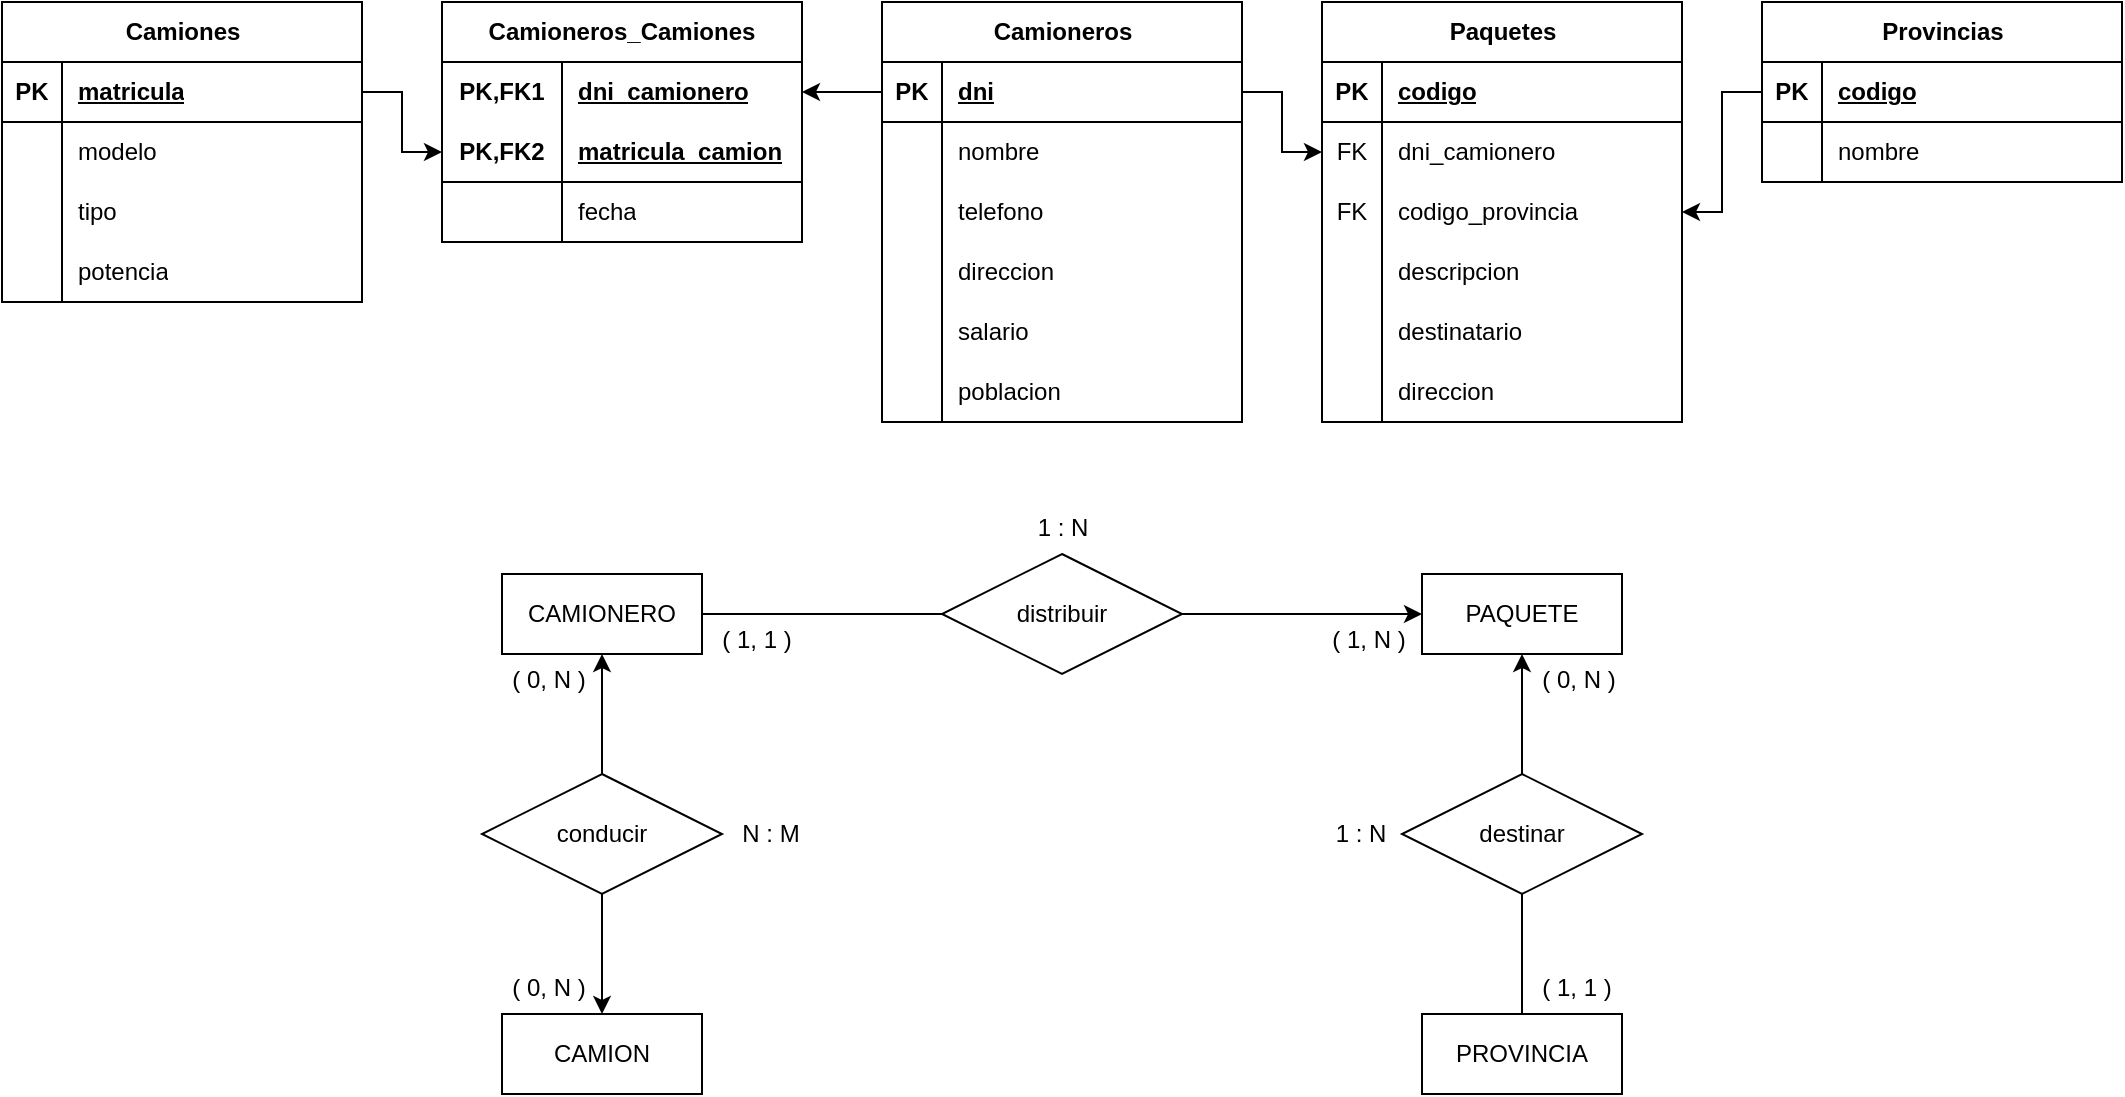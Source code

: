 <mxfile version="23.1.5" type="device">
  <diagram name="Page-1" id="xD801_ucFq414uZnRlKG">
    <mxGraphModel dx="1674" dy="843" grid="0" gridSize="10" guides="1" tooltips="1" connect="1" arrows="1" fold="1" page="1" pageScale="1" pageWidth="1100" pageHeight="850" math="0" shadow="0">
      <root>
        <mxCell id="0" />
        <mxCell id="1" parent="0" />
        <mxCell id="CwdWJt0LcV5zlP6j3XG7-1" value="Camioneros" style="shape=table;startSize=30;container=1;collapsible=1;childLayout=tableLayout;fixedRows=1;rowLines=0;fontStyle=1;align=center;resizeLast=1;html=1;" parent="1" vertex="1">
          <mxGeometry x="460" y="152" width="180" height="210" as="geometry" />
        </mxCell>
        <mxCell id="CwdWJt0LcV5zlP6j3XG7-2" value="" style="shape=tableRow;horizontal=0;startSize=0;swimlaneHead=0;swimlaneBody=0;fillColor=none;collapsible=0;dropTarget=0;points=[[0,0.5],[1,0.5]];portConstraint=eastwest;top=0;left=0;right=0;bottom=1;" parent="CwdWJt0LcV5zlP6j3XG7-1" vertex="1">
          <mxGeometry y="30" width="180" height="30" as="geometry" />
        </mxCell>
        <mxCell id="CwdWJt0LcV5zlP6j3XG7-3" value="PK" style="shape=partialRectangle;connectable=0;fillColor=none;top=0;left=0;bottom=0;right=0;fontStyle=1;overflow=hidden;whiteSpace=wrap;html=1;" parent="CwdWJt0LcV5zlP6j3XG7-2" vertex="1">
          <mxGeometry width="30" height="30" as="geometry">
            <mxRectangle width="30" height="30" as="alternateBounds" />
          </mxGeometry>
        </mxCell>
        <mxCell id="CwdWJt0LcV5zlP6j3XG7-4" value="dni" style="shape=partialRectangle;connectable=0;fillColor=none;top=0;left=0;bottom=0;right=0;align=left;spacingLeft=6;fontStyle=5;overflow=hidden;whiteSpace=wrap;html=1;" parent="CwdWJt0LcV5zlP6j3XG7-2" vertex="1">
          <mxGeometry x="30" width="150" height="30" as="geometry">
            <mxRectangle width="150" height="30" as="alternateBounds" />
          </mxGeometry>
        </mxCell>
        <mxCell id="CwdWJt0LcV5zlP6j3XG7-5" value="" style="shape=tableRow;horizontal=0;startSize=0;swimlaneHead=0;swimlaneBody=0;fillColor=none;collapsible=0;dropTarget=0;points=[[0,0.5],[1,0.5]];portConstraint=eastwest;top=0;left=0;right=0;bottom=0;" parent="CwdWJt0LcV5zlP6j3XG7-1" vertex="1">
          <mxGeometry y="60" width="180" height="30" as="geometry" />
        </mxCell>
        <mxCell id="CwdWJt0LcV5zlP6j3XG7-6" value="" style="shape=partialRectangle;connectable=0;fillColor=none;top=0;left=0;bottom=0;right=0;editable=1;overflow=hidden;whiteSpace=wrap;html=1;" parent="CwdWJt0LcV5zlP6j3XG7-5" vertex="1">
          <mxGeometry width="30" height="30" as="geometry">
            <mxRectangle width="30" height="30" as="alternateBounds" />
          </mxGeometry>
        </mxCell>
        <mxCell id="CwdWJt0LcV5zlP6j3XG7-7" value="nombre" style="shape=partialRectangle;connectable=0;fillColor=none;top=0;left=0;bottom=0;right=0;align=left;spacingLeft=6;overflow=hidden;whiteSpace=wrap;html=1;" parent="CwdWJt0LcV5zlP6j3XG7-5" vertex="1">
          <mxGeometry x="30" width="150" height="30" as="geometry">
            <mxRectangle width="150" height="30" as="alternateBounds" />
          </mxGeometry>
        </mxCell>
        <mxCell id="CwdWJt0LcV5zlP6j3XG7-8" value="" style="shape=tableRow;horizontal=0;startSize=0;swimlaneHead=0;swimlaneBody=0;fillColor=none;collapsible=0;dropTarget=0;points=[[0,0.5],[1,0.5]];portConstraint=eastwest;top=0;left=0;right=0;bottom=0;" parent="CwdWJt0LcV5zlP6j3XG7-1" vertex="1">
          <mxGeometry y="90" width="180" height="30" as="geometry" />
        </mxCell>
        <mxCell id="CwdWJt0LcV5zlP6j3XG7-9" value="" style="shape=partialRectangle;connectable=0;fillColor=none;top=0;left=0;bottom=0;right=0;editable=1;overflow=hidden;whiteSpace=wrap;html=1;" parent="CwdWJt0LcV5zlP6j3XG7-8" vertex="1">
          <mxGeometry width="30" height="30" as="geometry">
            <mxRectangle width="30" height="30" as="alternateBounds" />
          </mxGeometry>
        </mxCell>
        <mxCell id="CwdWJt0LcV5zlP6j3XG7-10" value="telefono" style="shape=partialRectangle;connectable=0;fillColor=none;top=0;left=0;bottom=0;right=0;align=left;spacingLeft=6;overflow=hidden;whiteSpace=wrap;html=1;" parent="CwdWJt0LcV5zlP6j3XG7-8" vertex="1">
          <mxGeometry x="30" width="150" height="30" as="geometry">
            <mxRectangle width="150" height="30" as="alternateBounds" />
          </mxGeometry>
        </mxCell>
        <mxCell id="CwdWJt0LcV5zlP6j3XG7-11" value="" style="shape=tableRow;horizontal=0;startSize=0;swimlaneHead=0;swimlaneBody=0;fillColor=none;collapsible=0;dropTarget=0;points=[[0,0.5],[1,0.5]];portConstraint=eastwest;top=0;left=0;right=0;bottom=0;" parent="CwdWJt0LcV5zlP6j3XG7-1" vertex="1">
          <mxGeometry y="120" width="180" height="30" as="geometry" />
        </mxCell>
        <mxCell id="CwdWJt0LcV5zlP6j3XG7-12" value="" style="shape=partialRectangle;connectable=0;fillColor=none;top=0;left=0;bottom=0;right=0;editable=1;overflow=hidden;whiteSpace=wrap;html=1;" parent="CwdWJt0LcV5zlP6j3XG7-11" vertex="1">
          <mxGeometry width="30" height="30" as="geometry">
            <mxRectangle width="30" height="30" as="alternateBounds" />
          </mxGeometry>
        </mxCell>
        <mxCell id="CwdWJt0LcV5zlP6j3XG7-13" value="direccion" style="shape=partialRectangle;connectable=0;fillColor=none;top=0;left=0;bottom=0;right=0;align=left;spacingLeft=6;overflow=hidden;whiteSpace=wrap;html=1;" parent="CwdWJt0LcV5zlP6j3XG7-11" vertex="1">
          <mxGeometry x="30" width="150" height="30" as="geometry">
            <mxRectangle width="150" height="30" as="alternateBounds" />
          </mxGeometry>
        </mxCell>
        <mxCell id="CwdWJt0LcV5zlP6j3XG7-14" value="" style="shape=tableRow;horizontal=0;startSize=0;swimlaneHead=0;swimlaneBody=0;fillColor=none;collapsible=0;dropTarget=0;points=[[0,0.5],[1,0.5]];portConstraint=eastwest;top=0;left=0;right=0;bottom=0;" parent="CwdWJt0LcV5zlP6j3XG7-1" vertex="1">
          <mxGeometry y="150" width="180" height="30" as="geometry" />
        </mxCell>
        <mxCell id="CwdWJt0LcV5zlP6j3XG7-15" value="" style="shape=partialRectangle;connectable=0;fillColor=none;top=0;left=0;bottom=0;right=0;editable=1;overflow=hidden;whiteSpace=wrap;html=1;" parent="CwdWJt0LcV5zlP6j3XG7-14" vertex="1">
          <mxGeometry width="30" height="30" as="geometry">
            <mxRectangle width="30" height="30" as="alternateBounds" />
          </mxGeometry>
        </mxCell>
        <mxCell id="CwdWJt0LcV5zlP6j3XG7-16" value="salario" style="shape=partialRectangle;connectable=0;fillColor=none;top=0;left=0;bottom=0;right=0;align=left;spacingLeft=6;overflow=hidden;whiteSpace=wrap;html=1;" parent="CwdWJt0LcV5zlP6j3XG7-14" vertex="1">
          <mxGeometry x="30" width="150" height="30" as="geometry">
            <mxRectangle width="150" height="30" as="alternateBounds" />
          </mxGeometry>
        </mxCell>
        <mxCell id="CwdWJt0LcV5zlP6j3XG7-17" value="" style="shape=tableRow;horizontal=0;startSize=0;swimlaneHead=0;swimlaneBody=0;fillColor=none;collapsible=0;dropTarget=0;points=[[0,0.5],[1,0.5]];portConstraint=eastwest;top=0;left=0;right=0;bottom=0;" parent="CwdWJt0LcV5zlP6j3XG7-1" vertex="1">
          <mxGeometry y="180" width="180" height="30" as="geometry" />
        </mxCell>
        <mxCell id="CwdWJt0LcV5zlP6j3XG7-18" value="" style="shape=partialRectangle;connectable=0;fillColor=none;top=0;left=0;bottom=0;right=0;editable=1;overflow=hidden;whiteSpace=wrap;html=1;" parent="CwdWJt0LcV5zlP6j3XG7-17" vertex="1">
          <mxGeometry width="30" height="30" as="geometry">
            <mxRectangle width="30" height="30" as="alternateBounds" />
          </mxGeometry>
        </mxCell>
        <mxCell id="CwdWJt0LcV5zlP6j3XG7-19" value="poblacion" style="shape=partialRectangle;connectable=0;fillColor=none;top=0;left=0;bottom=0;right=0;align=left;spacingLeft=6;overflow=hidden;whiteSpace=wrap;html=1;" parent="CwdWJt0LcV5zlP6j3XG7-17" vertex="1">
          <mxGeometry x="30" width="150" height="30" as="geometry">
            <mxRectangle width="150" height="30" as="alternateBounds" />
          </mxGeometry>
        </mxCell>
        <mxCell id="pIpYJvi81pZI3dwIrz2f-1" value="Paquetes" style="shape=table;startSize=30;container=1;collapsible=1;childLayout=tableLayout;fixedRows=1;rowLines=0;fontStyle=1;align=center;resizeLast=1;html=1;" parent="1" vertex="1">
          <mxGeometry x="680" y="152" width="180" height="210" as="geometry" />
        </mxCell>
        <mxCell id="pIpYJvi81pZI3dwIrz2f-2" value="" style="shape=tableRow;horizontal=0;startSize=0;swimlaneHead=0;swimlaneBody=0;fillColor=none;collapsible=0;dropTarget=0;points=[[0,0.5],[1,0.5]];portConstraint=eastwest;top=0;left=0;right=0;bottom=1;" parent="pIpYJvi81pZI3dwIrz2f-1" vertex="1">
          <mxGeometry y="30" width="180" height="30" as="geometry" />
        </mxCell>
        <mxCell id="pIpYJvi81pZI3dwIrz2f-3" value="PK" style="shape=partialRectangle;connectable=0;fillColor=none;top=0;left=0;bottom=0;right=0;fontStyle=1;overflow=hidden;whiteSpace=wrap;html=1;" parent="pIpYJvi81pZI3dwIrz2f-2" vertex="1">
          <mxGeometry width="30" height="30" as="geometry">
            <mxRectangle width="30" height="30" as="alternateBounds" />
          </mxGeometry>
        </mxCell>
        <mxCell id="pIpYJvi81pZI3dwIrz2f-4" value="codigo" style="shape=partialRectangle;connectable=0;fillColor=none;top=0;left=0;bottom=0;right=0;align=left;spacingLeft=6;fontStyle=5;overflow=hidden;whiteSpace=wrap;html=1;" parent="pIpYJvi81pZI3dwIrz2f-2" vertex="1">
          <mxGeometry x="30" width="150" height="30" as="geometry">
            <mxRectangle width="150" height="30" as="alternateBounds" />
          </mxGeometry>
        </mxCell>
        <mxCell id="pIpYJvi81pZI3dwIrz2f-95" value="" style="shape=tableRow;horizontal=0;startSize=0;swimlaneHead=0;swimlaneBody=0;fillColor=none;collapsible=0;dropTarget=0;points=[[0,0.5],[1,0.5]];portConstraint=eastwest;top=0;left=0;right=0;bottom=0;" parent="pIpYJvi81pZI3dwIrz2f-1" vertex="1">
          <mxGeometry y="60" width="180" height="30" as="geometry" />
        </mxCell>
        <mxCell id="pIpYJvi81pZI3dwIrz2f-96" value="FK" style="shape=partialRectangle;connectable=0;fillColor=none;top=0;left=0;bottom=0;right=0;fontStyle=0;overflow=hidden;whiteSpace=wrap;html=1;" parent="pIpYJvi81pZI3dwIrz2f-95" vertex="1">
          <mxGeometry width="30" height="30" as="geometry">
            <mxRectangle width="30" height="30" as="alternateBounds" />
          </mxGeometry>
        </mxCell>
        <mxCell id="pIpYJvi81pZI3dwIrz2f-97" value="dni_camionero" style="shape=partialRectangle;connectable=0;fillColor=none;top=0;left=0;bottom=0;right=0;align=left;spacingLeft=6;fontStyle=0;overflow=hidden;whiteSpace=wrap;html=1;" parent="pIpYJvi81pZI3dwIrz2f-95" vertex="1">
          <mxGeometry x="30" width="150" height="30" as="geometry">
            <mxRectangle width="150" height="30" as="alternateBounds" />
          </mxGeometry>
        </mxCell>
        <mxCell id="pIpYJvi81pZI3dwIrz2f-98" value="" style="shape=tableRow;horizontal=0;startSize=0;swimlaneHead=0;swimlaneBody=0;fillColor=none;collapsible=0;dropTarget=0;points=[[0,0.5],[1,0.5]];portConstraint=eastwest;top=0;left=0;right=0;bottom=0;" parent="pIpYJvi81pZI3dwIrz2f-1" vertex="1">
          <mxGeometry y="90" width="180" height="30" as="geometry" />
        </mxCell>
        <mxCell id="pIpYJvi81pZI3dwIrz2f-99" value="FK" style="shape=partialRectangle;connectable=0;fillColor=none;top=0;left=0;bottom=0;right=0;fontStyle=0;overflow=hidden;whiteSpace=wrap;html=1;" parent="pIpYJvi81pZI3dwIrz2f-98" vertex="1">
          <mxGeometry width="30" height="30" as="geometry">
            <mxRectangle width="30" height="30" as="alternateBounds" />
          </mxGeometry>
        </mxCell>
        <mxCell id="pIpYJvi81pZI3dwIrz2f-100" value="codigo_provincia" style="shape=partialRectangle;connectable=0;fillColor=none;top=0;left=0;bottom=0;right=0;align=left;spacingLeft=6;fontStyle=0;overflow=hidden;whiteSpace=wrap;html=1;" parent="pIpYJvi81pZI3dwIrz2f-98" vertex="1">
          <mxGeometry x="30" width="150" height="30" as="geometry">
            <mxRectangle width="150" height="30" as="alternateBounds" />
          </mxGeometry>
        </mxCell>
        <mxCell id="pIpYJvi81pZI3dwIrz2f-5" value="" style="shape=tableRow;horizontal=0;startSize=0;swimlaneHead=0;swimlaneBody=0;fillColor=none;collapsible=0;dropTarget=0;points=[[0,0.5],[1,0.5]];portConstraint=eastwest;top=0;left=0;right=0;bottom=0;" parent="pIpYJvi81pZI3dwIrz2f-1" vertex="1">
          <mxGeometry y="120" width="180" height="30" as="geometry" />
        </mxCell>
        <mxCell id="pIpYJvi81pZI3dwIrz2f-6" value="" style="shape=partialRectangle;connectable=0;fillColor=none;top=0;left=0;bottom=0;right=0;editable=1;overflow=hidden;whiteSpace=wrap;html=1;" parent="pIpYJvi81pZI3dwIrz2f-5" vertex="1">
          <mxGeometry width="30" height="30" as="geometry">
            <mxRectangle width="30" height="30" as="alternateBounds" />
          </mxGeometry>
        </mxCell>
        <mxCell id="pIpYJvi81pZI3dwIrz2f-7" value="descripcion" style="shape=partialRectangle;connectable=0;fillColor=none;top=0;left=0;bottom=0;right=0;align=left;spacingLeft=6;overflow=hidden;whiteSpace=wrap;html=1;" parent="pIpYJvi81pZI3dwIrz2f-5" vertex="1">
          <mxGeometry x="30" width="150" height="30" as="geometry">
            <mxRectangle width="150" height="30" as="alternateBounds" />
          </mxGeometry>
        </mxCell>
        <mxCell id="pIpYJvi81pZI3dwIrz2f-8" value="" style="shape=tableRow;horizontal=0;startSize=0;swimlaneHead=0;swimlaneBody=0;fillColor=none;collapsible=0;dropTarget=0;points=[[0,0.5],[1,0.5]];portConstraint=eastwest;top=0;left=0;right=0;bottom=0;" parent="pIpYJvi81pZI3dwIrz2f-1" vertex="1">
          <mxGeometry y="150" width="180" height="30" as="geometry" />
        </mxCell>
        <mxCell id="pIpYJvi81pZI3dwIrz2f-9" value="" style="shape=partialRectangle;connectable=0;fillColor=none;top=0;left=0;bottom=0;right=0;editable=1;overflow=hidden;whiteSpace=wrap;html=1;" parent="pIpYJvi81pZI3dwIrz2f-8" vertex="1">
          <mxGeometry width="30" height="30" as="geometry">
            <mxRectangle width="30" height="30" as="alternateBounds" />
          </mxGeometry>
        </mxCell>
        <mxCell id="pIpYJvi81pZI3dwIrz2f-10" value="destinatario" style="shape=partialRectangle;connectable=0;fillColor=none;top=0;left=0;bottom=0;right=0;align=left;spacingLeft=6;overflow=hidden;whiteSpace=wrap;html=1;" parent="pIpYJvi81pZI3dwIrz2f-8" vertex="1">
          <mxGeometry x="30" width="150" height="30" as="geometry">
            <mxRectangle width="150" height="30" as="alternateBounds" />
          </mxGeometry>
        </mxCell>
        <mxCell id="pIpYJvi81pZI3dwIrz2f-11" value="" style="shape=tableRow;horizontal=0;startSize=0;swimlaneHead=0;swimlaneBody=0;fillColor=none;collapsible=0;dropTarget=0;points=[[0,0.5],[1,0.5]];portConstraint=eastwest;top=0;left=0;right=0;bottom=0;" parent="pIpYJvi81pZI3dwIrz2f-1" vertex="1">
          <mxGeometry y="180" width="180" height="30" as="geometry" />
        </mxCell>
        <mxCell id="pIpYJvi81pZI3dwIrz2f-12" value="" style="shape=partialRectangle;connectable=0;fillColor=none;top=0;left=0;bottom=0;right=0;editable=1;overflow=hidden;whiteSpace=wrap;html=1;" parent="pIpYJvi81pZI3dwIrz2f-11" vertex="1">
          <mxGeometry width="30" height="30" as="geometry">
            <mxRectangle width="30" height="30" as="alternateBounds" />
          </mxGeometry>
        </mxCell>
        <mxCell id="pIpYJvi81pZI3dwIrz2f-13" value="direccion" style="shape=partialRectangle;connectable=0;fillColor=none;top=0;left=0;bottom=0;right=0;align=left;spacingLeft=6;overflow=hidden;whiteSpace=wrap;html=1;" parent="pIpYJvi81pZI3dwIrz2f-11" vertex="1">
          <mxGeometry x="30" width="150" height="30" as="geometry">
            <mxRectangle width="150" height="30" as="alternateBounds" />
          </mxGeometry>
        </mxCell>
        <mxCell id="pIpYJvi81pZI3dwIrz2f-14" value="Provincias" style="shape=table;startSize=30;container=1;collapsible=1;childLayout=tableLayout;fixedRows=1;rowLines=0;fontStyle=1;align=center;resizeLast=1;html=1;" parent="1" vertex="1">
          <mxGeometry x="900" y="152" width="180" height="90" as="geometry" />
        </mxCell>
        <mxCell id="pIpYJvi81pZI3dwIrz2f-15" value="" style="shape=tableRow;horizontal=0;startSize=0;swimlaneHead=0;swimlaneBody=0;fillColor=none;collapsible=0;dropTarget=0;points=[[0,0.5],[1,0.5]];portConstraint=eastwest;top=0;left=0;right=0;bottom=1;" parent="pIpYJvi81pZI3dwIrz2f-14" vertex="1">
          <mxGeometry y="30" width="180" height="30" as="geometry" />
        </mxCell>
        <mxCell id="pIpYJvi81pZI3dwIrz2f-16" value="PK" style="shape=partialRectangle;connectable=0;fillColor=none;top=0;left=0;bottom=0;right=0;fontStyle=1;overflow=hidden;whiteSpace=wrap;html=1;" parent="pIpYJvi81pZI3dwIrz2f-15" vertex="1">
          <mxGeometry width="30" height="30" as="geometry">
            <mxRectangle width="30" height="30" as="alternateBounds" />
          </mxGeometry>
        </mxCell>
        <mxCell id="pIpYJvi81pZI3dwIrz2f-17" value="codigo" style="shape=partialRectangle;connectable=0;fillColor=none;top=0;left=0;bottom=0;right=0;align=left;spacingLeft=6;fontStyle=5;overflow=hidden;whiteSpace=wrap;html=1;" parent="pIpYJvi81pZI3dwIrz2f-15" vertex="1">
          <mxGeometry x="30" width="150" height="30" as="geometry">
            <mxRectangle width="150" height="30" as="alternateBounds" />
          </mxGeometry>
        </mxCell>
        <mxCell id="pIpYJvi81pZI3dwIrz2f-18" value="" style="shape=tableRow;horizontal=0;startSize=0;swimlaneHead=0;swimlaneBody=0;fillColor=none;collapsible=0;dropTarget=0;points=[[0,0.5],[1,0.5]];portConstraint=eastwest;top=0;left=0;right=0;bottom=0;" parent="pIpYJvi81pZI3dwIrz2f-14" vertex="1">
          <mxGeometry y="60" width="180" height="30" as="geometry" />
        </mxCell>
        <mxCell id="pIpYJvi81pZI3dwIrz2f-19" value="" style="shape=partialRectangle;connectable=0;fillColor=none;top=0;left=0;bottom=0;right=0;editable=1;overflow=hidden;whiteSpace=wrap;html=1;" parent="pIpYJvi81pZI3dwIrz2f-18" vertex="1">
          <mxGeometry width="30" height="30" as="geometry">
            <mxRectangle width="30" height="30" as="alternateBounds" />
          </mxGeometry>
        </mxCell>
        <mxCell id="pIpYJvi81pZI3dwIrz2f-20" value="nombre" style="shape=partialRectangle;connectable=0;fillColor=none;top=0;left=0;bottom=0;right=0;align=left;spacingLeft=6;overflow=hidden;whiteSpace=wrap;html=1;" parent="pIpYJvi81pZI3dwIrz2f-18" vertex="1">
          <mxGeometry x="30" width="150" height="30" as="geometry">
            <mxRectangle width="150" height="30" as="alternateBounds" />
          </mxGeometry>
        </mxCell>
        <mxCell id="pIpYJvi81pZI3dwIrz2f-40" value="CAMIONERO" style="whiteSpace=wrap;html=1;align=center;" parent="1" vertex="1">
          <mxGeometry x="270" y="438" width="100" height="40" as="geometry" />
        </mxCell>
        <mxCell id="pIpYJvi81pZI3dwIrz2f-41" value="PAQUETE" style="whiteSpace=wrap;html=1;align=center;" parent="1" vertex="1">
          <mxGeometry x="730" y="438" width="100" height="40" as="geometry" />
        </mxCell>
        <mxCell id="pIpYJvi81pZI3dwIrz2f-42" value="PROVINCIA" style="whiteSpace=wrap;html=1;align=center;" parent="1" vertex="1">
          <mxGeometry x="730" y="658" width="100" height="40" as="geometry" />
        </mxCell>
        <mxCell id="pIpYJvi81pZI3dwIrz2f-43" value="CAMION" style="whiteSpace=wrap;html=1;align=center;" parent="1" vertex="1">
          <mxGeometry x="270" y="658" width="100" height="40" as="geometry" />
        </mxCell>
        <mxCell id="pIpYJvi81pZI3dwIrz2f-44" value="distribuir" style="shape=rhombus;perimeter=rhombusPerimeter;whiteSpace=wrap;html=1;align=center;" parent="1" vertex="1">
          <mxGeometry x="490" y="428" width="120" height="60" as="geometry" />
        </mxCell>
        <mxCell id="pIpYJvi81pZI3dwIrz2f-45" value="conducir" style="shape=rhombus;perimeter=rhombusPerimeter;whiteSpace=wrap;html=1;align=center;rotation=0;" parent="1" vertex="1">
          <mxGeometry x="260" y="538" width="120" height="60" as="geometry" />
        </mxCell>
        <mxCell id="pIpYJvi81pZI3dwIrz2f-46" value="destinar" style="shape=rhombus;perimeter=rhombusPerimeter;whiteSpace=wrap;html=1;align=center;" parent="1" vertex="1">
          <mxGeometry x="720" y="538" width="120" height="60" as="geometry" />
        </mxCell>
        <mxCell id="pIpYJvi81pZI3dwIrz2f-47" value="" style="endArrow=none;html=1;rounded=0;exitX=1;exitY=0.5;exitDx=0;exitDy=0;entryX=0;entryY=0.5;entryDx=0;entryDy=0;" parent="1" source="pIpYJvi81pZI3dwIrz2f-40" target="pIpYJvi81pZI3dwIrz2f-44" edge="1">
          <mxGeometry width="50" height="50" relative="1" as="geometry">
            <mxPoint x="595" y="508" as="sourcePoint" />
            <mxPoint x="645" y="458" as="targetPoint" />
          </mxGeometry>
        </mxCell>
        <mxCell id="pIpYJvi81pZI3dwIrz2f-48" value="" style="endArrow=classic;html=1;rounded=0;exitX=1;exitY=0.5;exitDx=0;exitDy=0;entryX=0;entryY=0.5;entryDx=0;entryDy=0;" parent="1" source="pIpYJvi81pZI3dwIrz2f-44" target="pIpYJvi81pZI3dwIrz2f-41" edge="1">
          <mxGeometry width="50" height="50" relative="1" as="geometry">
            <mxPoint x="595" y="508" as="sourcePoint" />
            <mxPoint x="645" y="458" as="targetPoint" />
          </mxGeometry>
        </mxCell>
        <mxCell id="pIpYJvi81pZI3dwIrz2f-49" value="1 : N" style="text;html=1;align=center;verticalAlign=middle;resizable=0;points=[];autosize=1;strokeColor=none;fillColor=none;" parent="1" vertex="1">
          <mxGeometry x="528.5" y="402" width="43" height="26" as="geometry" />
        </mxCell>
        <mxCell id="pIpYJvi81pZI3dwIrz2f-50" value="( 1, 1 )" style="text;html=1;align=center;verticalAlign=middle;resizable=0;points=[];autosize=1;strokeColor=none;fillColor=none;" parent="1" vertex="1">
          <mxGeometry x="370" y="458" width="53" height="26" as="geometry" />
        </mxCell>
        <mxCell id="pIpYJvi81pZI3dwIrz2f-51" value="( 1, N )" style="text;html=1;align=center;verticalAlign=middle;resizable=0;points=[];autosize=1;strokeColor=none;fillColor=none;" parent="1" vertex="1">
          <mxGeometry x="675" y="458" width="55" height="26" as="geometry" />
        </mxCell>
        <mxCell id="pIpYJvi81pZI3dwIrz2f-52" value="1 : N" style="text;html=1;align=center;verticalAlign=middle;resizable=0;points=[];autosize=1;strokeColor=none;fillColor=none;" parent="1" vertex="1">
          <mxGeometry x="677" y="555" width="43" height="26" as="geometry" />
        </mxCell>
        <mxCell id="pIpYJvi81pZI3dwIrz2f-53" value="" style="endArrow=none;html=1;rounded=0;exitX=0.5;exitY=0;exitDx=0;exitDy=0;entryX=0.5;entryY=1;entryDx=0;entryDy=0;" parent="1" source="pIpYJvi81pZI3dwIrz2f-42" target="pIpYJvi81pZI3dwIrz2f-46" edge="1">
          <mxGeometry width="50" height="50" relative="1" as="geometry">
            <mxPoint x="687" y="439" as="sourcePoint" />
            <mxPoint x="737" y="389" as="targetPoint" />
          </mxGeometry>
        </mxCell>
        <mxCell id="pIpYJvi81pZI3dwIrz2f-54" value="" style="endArrow=classic;html=1;rounded=0;exitX=0.5;exitY=0;exitDx=0;exitDy=0;entryX=0.5;entryY=1;entryDx=0;entryDy=0;" parent="1" source="pIpYJvi81pZI3dwIrz2f-46" target="pIpYJvi81pZI3dwIrz2f-41" edge="1">
          <mxGeometry width="50" height="50" relative="1" as="geometry">
            <mxPoint x="687" y="439" as="sourcePoint" />
            <mxPoint x="737" y="389" as="targetPoint" />
          </mxGeometry>
        </mxCell>
        <mxCell id="pIpYJvi81pZI3dwIrz2f-56" value="( 0, N )" style="text;html=1;align=center;verticalAlign=middle;resizable=0;points=[];autosize=1;strokeColor=none;fillColor=none;" parent="1" vertex="1">
          <mxGeometry x="780" y="478" width="55" height="26" as="geometry" />
        </mxCell>
        <mxCell id="pIpYJvi81pZI3dwIrz2f-57" value="( 1, 1 )" style="text;html=1;align=center;verticalAlign=middle;resizable=0;points=[];autosize=1;strokeColor=none;fillColor=none;" parent="1" vertex="1">
          <mxGeometry x="780" y="632" width="53" height="26" as="geometry" />
        </mxCell>
        <mxCell id="pIpYJvi81pZI3dwIrz2f-58" value="" style="endArrow=classic;html=1;rounded=0;exitX=0.5;exitY=0;exitDx=0;exitDy=0;entryX=0.5;entryY=1;entryDx=0;entryDy=0;" parent="1" source="pIpYJvi81pZI3dwIrz2f-45" target="pIpYJvi81pZI3dwIrz2f-40" edge="1">
          <mxGeometry width="50" height="50" relative="1" as="geometry">
            <mxPoint x="462" y="538" as="sourcePoint" />
            <mxPoint x="512" y="488" as="targetPoint" />
          </mxGeometry>
        </mxCell>
        <mxCell id="pIpYJvi81pZI3dwIrz2f-59" value="" style="endArrow=classic;html=1;rounded=0;exitX=0.5;exitY=1;exitDx=0;exitDy=0;entryX=0.5;entryY=0;entryDx=0;entryDy=0;" parent="1" source="pIpYJvi81pZI3dwIrz2f-45" target="pIpYJvi81pZI3dwIrz2f-43" edge="1">
          <mxGeometry width="50" height="50" relative="1" as="geometry">
            <mxPoint x="462" y="538" as="sourcePoint" />
            <mxPoint x="512" y="488" as="targetPoint" />
          </mxGeometry>
        </mxCell>
        <mxCell id="pIpYJvi81pZI3dwIrz2f-60" value="N : M" style="text;html=1;align=center;verticalAlign=middle;resizable=0;points=[];autosize=1;strokeColor=none;fillColor=none;" parent="1" vertex="1">
          <mxGeometry x="380" y="555" width="47" height="26" as="geometry" />
        </mxCell>
        <mxCell id="pIpYJvi81pZI3dwIrz2f-61" value="( 0, N )" style="text;html=1;align=center;verticalAlign=middle;resizable=0;points=[];autosize=1;strokeColor=none;fillColor=none;" parent="1" vertex="1">
          <mxGeometry x="265" y="478" width="55" height="26" as="geometry" />
        </mxCell>
        <mxCell id="pIpYJvi81pZI3dwIrz2f-62" value="( 0, N )" style="text;html=1;align=center;verticalAlign=middle;resizable=0;points=[];autosize=1;strokeColor=none;fillColor=none;" parent="1" vertex="1">
          <mxGeometry x="265" y="632" width="55" height="26" as="geometry" />
        </mxCell>
        <mxCell id="pIpYJvi81pZI3dwIrz2f-63" value="Camiones" style="shape=table;startSize=30;container=1;collapsible=1;childLayout=tableLayout;fixedRows=1;rowLines=0;fontStyle=1;align=center;resizeLast=1;html=1;" parent="1" vertex="1">
          <mxGeometry x="20" y="152" width="180" height="150" as="geometry" />
        </mxCell>
        <mxCell id="pIpYJvi81pZI3dwIrz2f-64" value="" style="shape=tableRow;horizontal=0;startSize=0;swimlaneHead=0;swimlaneBody=0;fillColor=none;collapsible=0;dropTarget=0;points=[[0,0.5],[1,0.5]];portConstraint=eastwest;top=0;left=0;right=0;bottom=1;" parent="pIpYJvi81pZI3dwIrz2f-63" vertex="1">
          <mxGeometry y="30" width="180" height="30" as="geometry" />
        </mxCell>
        <mxCell id="pIpYJvi81pZI3dwIrz2f-65" value="PK" style="shape=partialRectangle;connectable=0;fillColor=none;top=0;left=0;bottom=0;right=0;fontStyle=1;overflow=hidden;whiteSpace=wrap;html=1;" parent="pIpYJvi81pZI3dwIrz2f-64" vertex="1">
          <mxGeometry width="30" height="30" as="geometry">
            <mxRectangle width="30" height="30" as="alternateBounds" />
          </mxGeometry>
        </mxCell>
        <mxCell id="pIpYJvi81pZI3dwIrz2f-66" value="matricula" style="shape=partialRectangle;connectable=0;fillColor=none;top=0;left=0;bottom=0;right=0;align=left;spacingLeft=6;fontStyle=5;overflow=hidden;whiteSpace=wrap;html=1;" parent="pIpYJvi81pZI3dwIrz2f-64" vertex="1">
          <mxGeometry x="30" width="150" height="30" as="geometry">
            <mxRectangle width="150" height="30" as="alternateBounds" />
          </mxGeometry>
        </mxCell>
        <mxCell id="pIpYJvi81pZI3dwIrz2f-67" value="" style="shape=tableRow;horizontal=0;startSize=0;swimlaneHead=0;swimlaneBody=0;fillColor=none;collapsible=0;dropTarget=0;points=[[0,0.5],[1,0.5]];portConstraint=eastwest;top=0;left=0;right=0;bottom=0;" parent="pIpYJvi81pZI3dwIrz2f-63" vertex="1">
          <mxGeometry y="60" width="180" height="30" as="geometry" />
        </mxCell>
        <mxCell id="pIpYJvi81pZI3dwIrz2f-68" value="" style="shape=partialRectangle;connectable=0;fillColor=none;top=0;left=0;bottom=0;right=0;editable=1;overflow=hidden;whiteSpace=wrap;html=1;" parent="pIpYJvi81pZI3dwIrz2f-67" vertex="1">
          <mxGeometry width="30" height="30" as="geometry">
            <mxRectangle width="30" height="30" as="alternateBounds" />
          </mxGeometry>
        </mxCell>
        <mxCell id="pIpYJvi81pZI3dwIrz2f-69" value="modelo" style="shape=partialRectangle;connectable=0;fillColor=none;top=0;left=0;bottom=0;right=0;align=left;spacingLeft=6;overflow=hidden;whiteSpace=wrap;html=1;" parent="pIpYJvi81pZI3dwIrz2f-67" vertex="1">
          <mxGeometry x="30" width="150" height="30" as="geometry">
            <mxRectangle width="150" height="30" as="alternateBounds" />
          </mxGeometry>
        </mxCell>
        <mxCell id="pIpYJvi81pZI3dwIrz2f-70" value="" style="shape=tableRow;horizontal=0;startSize=0;swimlaneHead=0;swimlaneBody=0;fillColor=none;collapsible=0;dropTarget=0;points=[[0,0.5],[1,0.5]];portConstraint=eastwest;top=0;left=0;right=0;bottom=0;" parent="pIpYJvi81pZI3dwIrz2f-63" vertex="1">
          <mxGeometry y="90" width="180" height="30" as="geometry" />
        </mxCell>
        <mxCell id="pIpYJvi81pZI3dwIrz2f-71" value="" style="shape=partialRectangle;connectable=0;fillColor=none;top=0;left=0;bottom=0;right=0;editable=1;overflow=hidden;whiteSpace=wrap;html=1;" parent="pIpYJvi81pZI3dwIrz2f-70" vertex="1">
          <mxGeometry width="30" height="30" as="geometry">
            <mxRectangle width="30" height="30" as="alternateBounds" />
          </mxGeometry>
        </mxCell>
        <mxCell id="pIpYJvi81pZI3dwIrz2f-72" value="tipo" style="shape=partialRectangle;connectable=0;fillColor=none;top=0;left=0;bottom=0;right=0;align=left;spacingLeft=6;overflow=hidden;whiteSpace=wrap;html=1;" parent="pIpYJvi81pZI3dwIrz2f-70" vertex="1">
          <mxGeometry x="30" width="150" height="30" as="geometry">
            <mxRectangle width="150" height="30" as="alternateBounds" />
          </mxGeometry>
        </mxCell>
        <mxCell id="pIpYJvi81pZI3dwIrz2f-73" value="" style="shape=tableRow;horizontal=0;startSize=0;swimlaneHead=0;swimlaneBody=0;fillColor=none;collapsible=0;dropTarget=0;points=[[0,0.5],[1,0.5]];portConstraint=eastwest;top=0;left=0;right=0;bottom=0;" parent="pIpYJvi81pZI3dwIrz2f-63" vertex="1">
          <mxGeometry y="120" width="180" height="30" as="geometry" />
        </mxCell>
        <mxCell id="pIpYJvi81pZI3dwIrz2f-74" value="" style="shape=partialRectangle;connectable=0;fillColor=none;top=0;left=0;bottom=0;right=0;editable=1;overflow=hidden;whiteSpace=wrap;html=1;" parent="pIpYJvi81pZI3dwIrz2f-73" vertex="1">
          <mxGeometry width="30" height="30" as="geometry">
            <mxRectangle width="30" height="30" as="alternateBounds" />
          </mxGeometry>
        </mxCell>
        <mxCell id="pIpYJvi81pZI3dwIrz2f-75" value="potencia" style="shape=partialRectangle;connectable=0;fillColor=none;top=0;left=0;bottom=0;right=0;align=left;spacingLeft=6;overflow=hidden;whiteSpace=wrap;html=1;" parent="pIpYJvi81pZI3dwIrz2f-73" vertex="1">
          <mxGeometry x="30" width="150" height="30" as="geometry">
            <mxRectangle width="150" height="30" as="alternateBounds" />
          </mxGeometry>
        </mxCell>
        <mxCell id="pIpYJvi81pZI3dwIrz2f-76" value="Camioneros_Camiones" style="shape=table;startSize=30;container=1;collapsible=1;childLayout=tableLayout;fixedRows=1;rowLines=0;fontStyle=1;align=center;resizeLast=1;html=1;whiteSpace=wrap;" parent="1" vertex="1">
          <mxGeometry x="240" y="152" width="180" height="120" as="geometry" />
        </mxCell>
        <mxCell id="pIpYJvi81pZI3dwIrz2f-77" value="" style="shape=tableRow;horizontal=0;startSize=0;swimlaneHead=0;swimlaneBody=0;fillColor=none;collapsible=0;dropTarget=0;points=[[0,0.5],[1,0.5]];portConstraint=eastwest;top=0;left=0;right=0;bottom=0;html=1;" parent="pIpYJvi81pZI3dwIrz2f-76" vertex="1">
          <mxGeometry y="30" width="180" height="30" as="geometry" />
        </mxCell>
        <mxCell id="pIpYJvi81pZI3dwIrz2f-78" value="PK,FK1" style="shape=partialRectangle;connectable=0;fillColor=none;top=0;left=0;bottom=0;right=0;fontStyle=1;overflow=hidden;html=1;whiteSpace=wrap;" parent="pIpYJvi81pZI3dwIrz2f-77" vertex="1">
          <mxGeometry width="60" height="30" as="geometry">
            <mxRectangle width="60" height="30" as="alternateBounds" />
          </mxGeometry>
        </mxCell>
        <mxCell id="pIpYJvi81pZI3dwIrz2f-79" value="dni_camionero" style="shape=partialRectangle;connectable=0;fillColor=none;top=0;left=0;bottom=0;right=0;align=left;spacingLeft=6;fontStyle=5;overflow=hidden;html=1;whiteSpace=wrap;" parent="pIpYJvi81pZI3dwIrz2f-77" vertex="1">
          <mxGeometry x="60" width="120" height="30" as="geometry">
            <mxRectangle width="120" height="30" as="alternateBounds" />
          </mxGeometry>
        </mxCell>
        <mxCell id="pIpYJvi81pZI3dwIrz2f-80" value="" style="shape=tableRow;horizontal=0;startSize=0;swimlaneHead=0;swimlaneBody=0;fillColor=none;collapsible=0;dropTarget=0;points=[[0,0.5],[1,0.5]];portConstraint=eastwest;top=0;left=0;right=0;bottom=1;html=1;" parent="pIpYJvi81pZI3dwIrz2f-76" vertex="1">
          <mxGeometry y="60" width="180" height="30" as="geometry" />
        </mxCell>
        <mxCell id="pIpYJvi81pZI3dwIrz2f-81" value="PK,FK2" style="shape=partialRectangle;connectable=0;fillColor=none;top=0;left=0;bottom=0;right=0;fontStyle=1;overflow=hidden;html=1;whiteSpace=wrap;" parent="pIpYJvi81pZI3dwIrz2f-80" vertex="1">
          <mxGeometry width="60" height="30" as="geometry">
            <mxRectangle width="60" height="30" as="alternateBounds" />
          </mxGeometry>
        </mxCell>
        <mxCell id="pIpYJvi81pZI3dwIrz2f-82" value="matricula_camion" style="shape=partialRectangle;connectable=0;fillColor=none;top=0;left=0;bottom=0;right=0;align=left;spacingLeft=6;fontStyle=5;overflow=hidden;html=1;whiteSpace=wrap;" parent="pIpYJvi81pZI3dwIrz2f-80" vertex="1">
          <mxGeometry x="60" width="120" height="30" as="geometry">
            <mxRectangle width="120" height="30" as="alternateBounds" />
          </mxGeometry>
        </mxCell>
        <mxCell id="pIpYJvi81pZI3dwIrz2f-83" value="" style="shape=tableRow;horizontal=0;startSize=0;swimlaneHead=0;swimlaneBody=0;fillColor=none;collapsible=0;dropTarget=0;points=[[0,0.5],[1,0.5]];portConstraint=eastwest;top=0;left=0;right=0;bottom=0;html=1;" parent="pIpYJvi81pZI3dwIrz2f-76" vertex="1">
          <mxGeometry y="90" width="180" height="30" as="geometry" />
        </mxCell>
        <mxCell id="pIpYJvi81pZI3dwIrz2f-84" value="" style="shape=partialRectangle;connectable=0;fillColor=none;top=0;left=0;bottom=0;right=0;editable=1;overflow=hidden;html=1;whiteSpace=wrap;" parent="pIpYJvi81pZI3dwIrz2f-83" vertex="1">
          <mxGeometry width="60" height="30" as="geometry">
            <mxRectangle width="60" height="30" as="alternateBounds" />
          </mxGeometry>
        </mxCell>
        <mxCell id="pIpYJvi81pZI3dwIrz2f-85" value="fecha" style="shape=partialRectangle;connectable=0;fillColor=none;top=0;left=0;bottom=0;right=0;align=left;spacingLeft=6;overflow=hidden;html=1;whiteSpace=wrap;" parent="pIpYJvi81pZI3dwIrz2f-83" vertex="1">
          <mxGeometry x="60" width="120" height="30" as="geometry">
            <mxRectangle width="120" height="30" as="alternateBounds" />
          </mxGeometry>
        </mxCell>
        <mxCell id="pIpYJvi81pZI3dwIrz2f-89" value="" style="endArrow=classic;html=1;rounded=0;exitX=0;exitY=0.5;exitDx=0;exitDy=0;entryX=1;entryY=0.5;entryDx=0;entryDy=0;" parent="1" source="CwdWJt0LcV5zlP6j3XG7-2" target="pIpYJvi81pZI3dwIrz2f-77" edge="1">
          <mxGeometry width="50" height="50" relative="1" as="geometry">
            <mxPoint x="543" y="217" as="sourcePoint" />
            <mxPoint x="593" y="167" as="targetPoint" />
          </mxGeometry>
        </mxCell>
        <mxCell id="pIpYJvi81pZI3dwIrz2f-92" value="" style="endArrow=classic;html=1;rounded=0;exitX=1;exitY=0.5;exitDx=0;exitDy=0;entryX=0;entryY=0.5;entryDx=0;entryDy=0;" parent="1" source="pIpYJvi81pZI3dwIrz2f-64" target="pIpYJvi81pZI3dwIrz2f-80" edge="1">
          <mxGeometry width="50" height="50" relative="1" as="geometry">
            <mxPoint x="210" y="184" as="sourcePoint" />
            <mxPoint x="290" y="176" as="targetPoint" />
            <Array as="points">
              <mxPoint x="220" y="197" />
              <mxPoint x="220" y="227" />
            </Array>
          </mxGeometry>
        </mxCell>
        <mxCell id="pIpYJvi81pZI3dwIrz2f-103" value="" style="endArrow=classic;html=1;rounded=0;exitX=1;exitY=0.5;exitDx=0;exitDy=0;entryX=0;entryY=0.5;entryDx=0;entryDy=0;" parent="1" source="CwdWJt0LcV5zlP6j3XG7-2" target="pIpYJvi81pZI3dwIrz2f-95" edge="1">
          <mxGeometry width="50" height="50" relative="1" as="geometry">
            <mxPoint x="690" y="228" as="sourcePoint" />
            <mxPoint x="740" y="178" as="targetPoint" />
            <Array as="points">
              <mxPoint x="660" y="197" />
              <mxPoint x="660" y="227" />
            </Array>
          </mxGeometry>
        </mxCell>
        <mxCell id="pIpYJvi81pZI3dwIrz2f-107" value="" style="endArrow=classic;html=1;rounded=0;exitX=0;exitY=0.5;exitDx=0;exitDy=0;entryX=1;entryY=0.5;entryDx=0;entryDy=0;" parent="1" source="pIpYJvi81pZI3dwIrz2f-15" target="pIpYJvi81pZI3dwIrz2f-98" edge="1">
          <mxGeometry width="50" height="50" relative="1" as="geometry">
            <mxPoint x="929" y="272" as="sourcePoint" />
            <mxPoint x="979" y="222" as="targetPoint" />
            <Array as="points">
              <mxPoint x="880" y="197" />
              <mxPoint x="880" y="257" />
            </Array>
          </mxGeometry>
        </mxCell>
      </root>
    </mxGraphModel>
  </diagram>
</mxfile>
